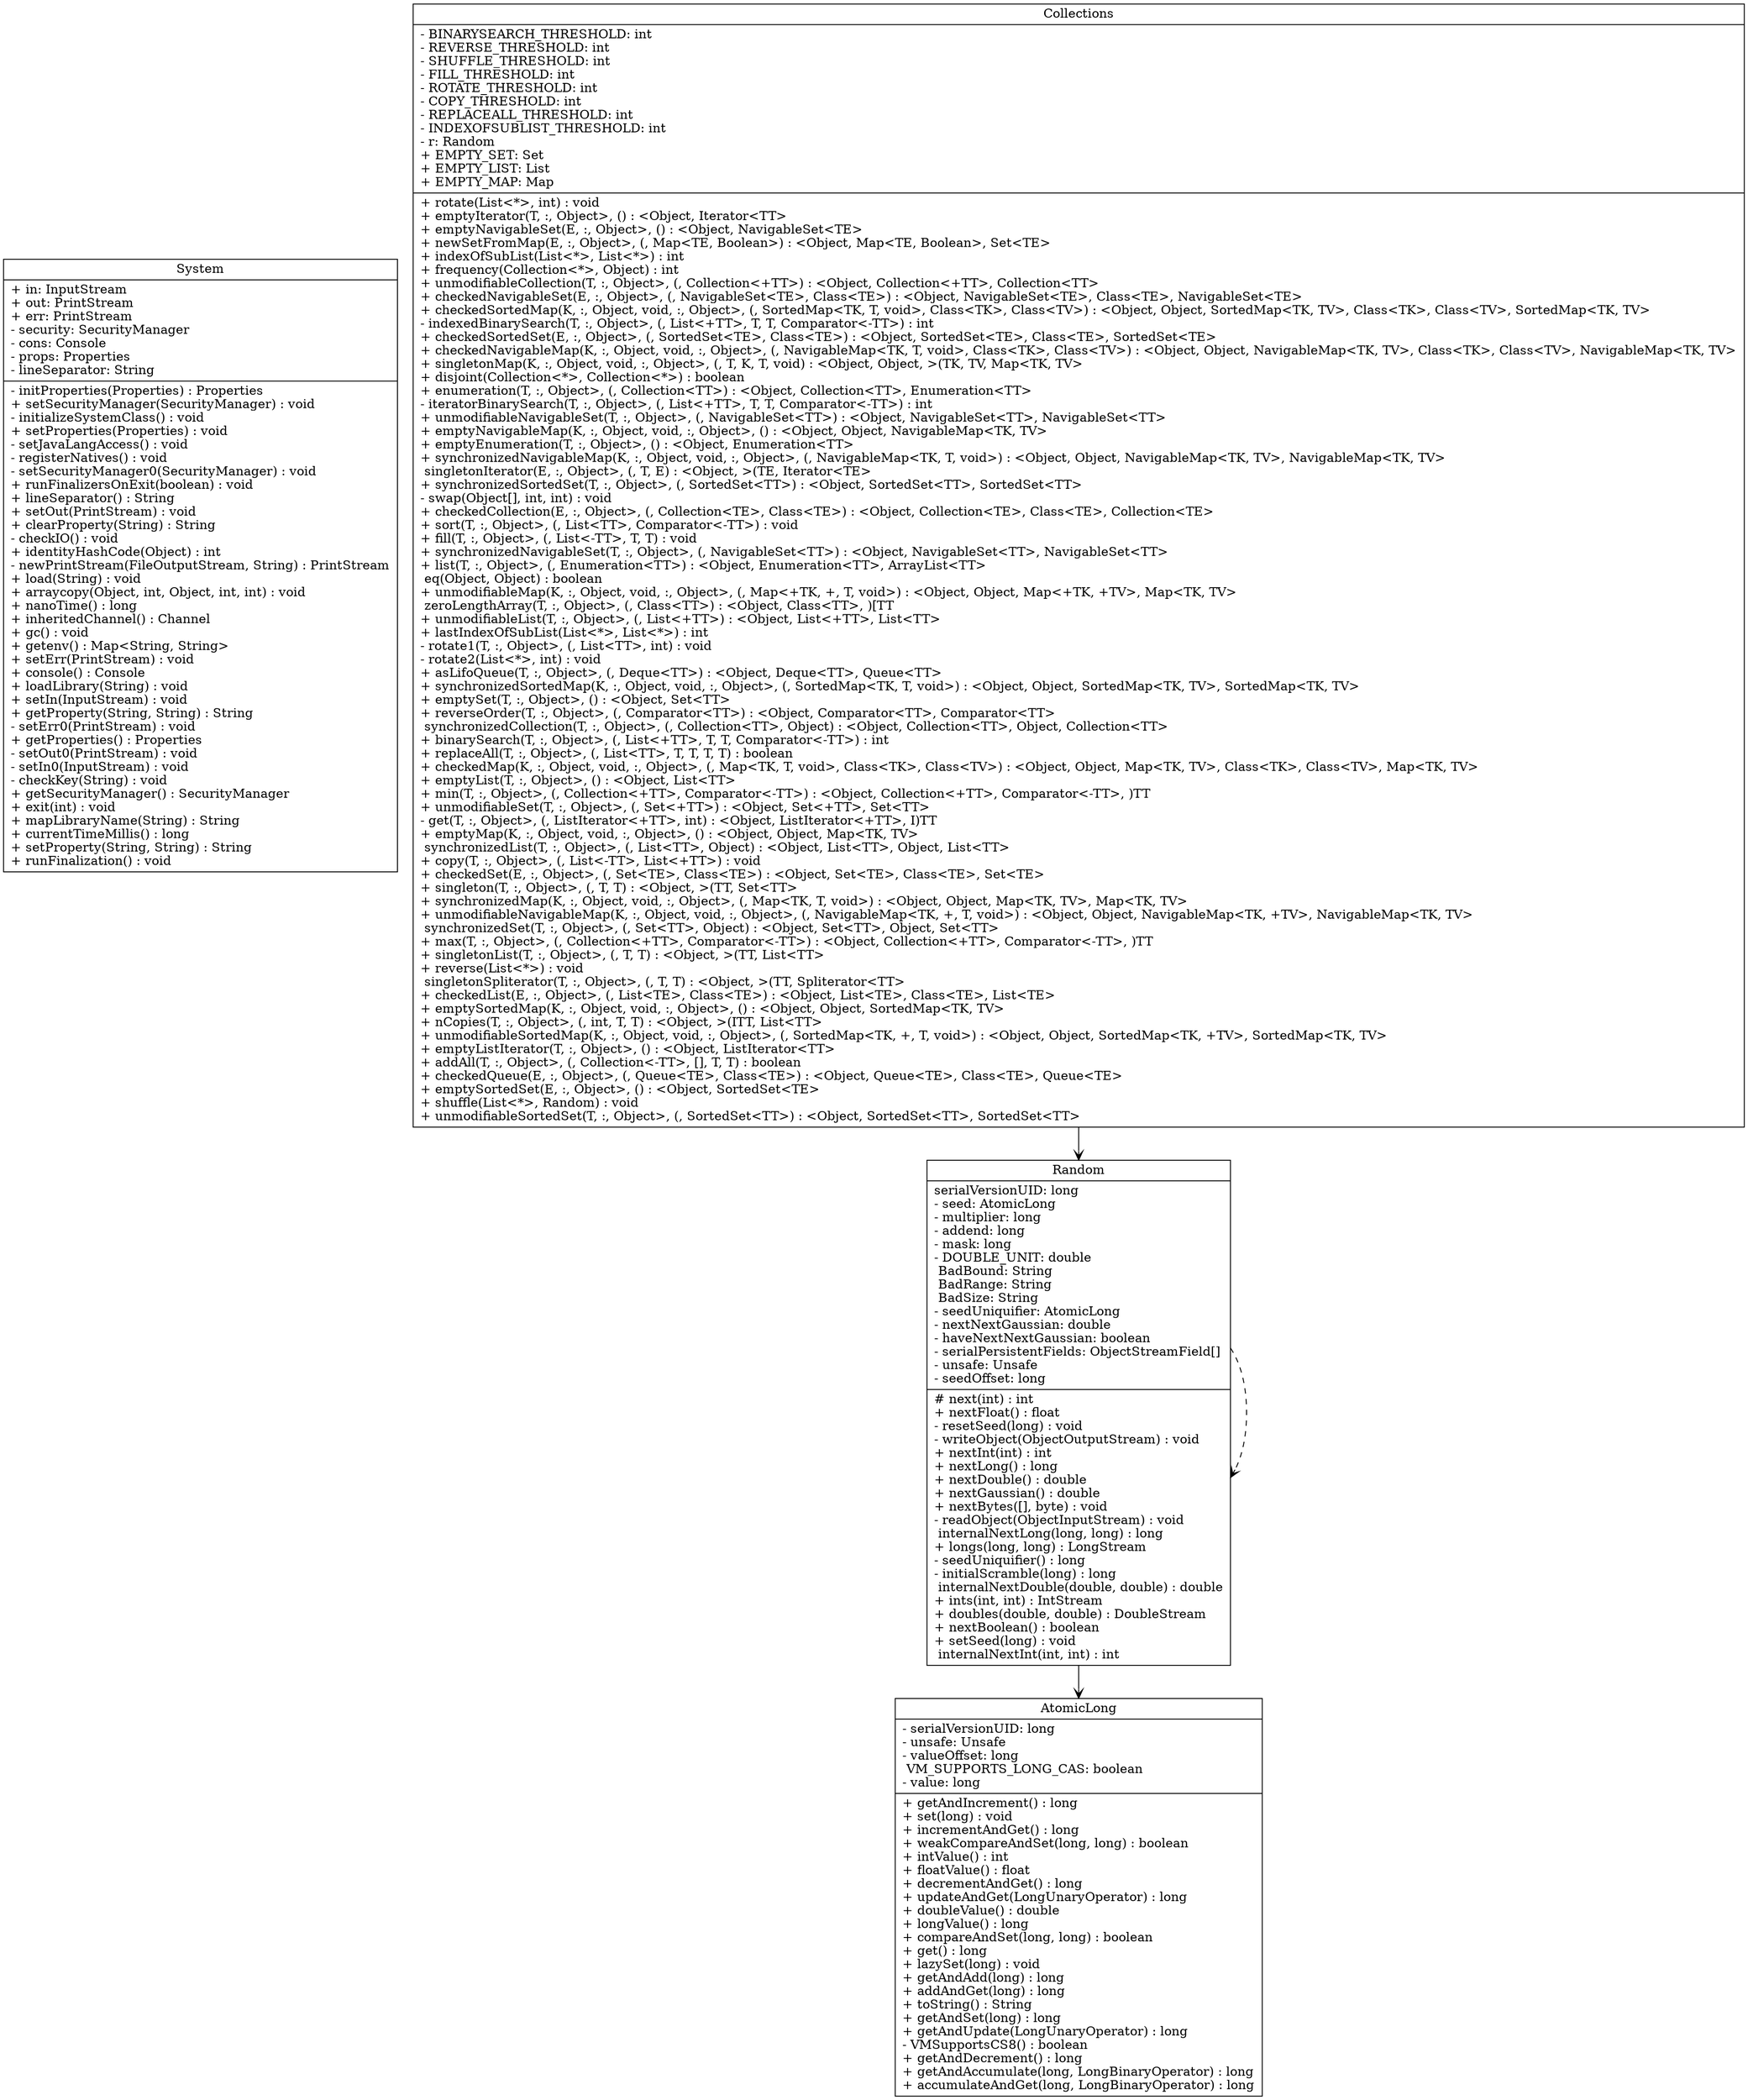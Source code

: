 digraph G{
	node [shape = "record"]
System [
	label = "{System|
	+ in: InputStream\l
	+ out: PrintStream\l
	+ err: PrintStream\l
	- security: SecurityManager\l
	- cons: Console\l
	- props: Properties\l
	- lineSeparator: String\l
	|
	- initProperties(Properties) : Properties\l
	+ setSecurityManager(SecurityManager) : void\l
	- initializeSystemClass() : void\l
	+ setProperties(Properties) : void\l
	- setJavaLangAccess() : void\l
	- registerNatives() : void\l
	- setSecurityManager0(SecurityManager) : void\l
	+ runFinalizersOnExit(boolean) : void\l
	+ lineSeparator() : String\l
	+ setOut(PrintStream) : void\l
	+ clearProperty(String) : String\l
	- checkIO() : void\l
	+ identityHashCode(Object) : int\l
	- newPrintStream(FileOutputStream, String) : PrintStream\l
	+ load(String) : void\l
	+ arraycopy(Object, int, Object, int, int) : void\l
	+ nanoTime() : long\l
	+ inheritedChannel() : Channel\l
	+ gc() : void\l
	+ getenv() : Map\<String, String\>\l
	+ setErr(PrintStream) : void\l
	+ console() : Console\l
	+ loadLibrary(String) : void\l
	+ setIn(InputStream) : void\l
	+ getProperty(String, String) : String\l
	- setErr0(PrintStream) : void\l
	+ getProperties() : Properties\l
	- setOut0(PrintStream) : void\l
	- setIn0(InputStream) : void\l
	- checkKey(String) : void\l
	+ getSecurityManager() : SecurityManager\l
	+ exit(int) : void\l
	+ mapLibraryName(String) : String\l
	+ currentTimeMillis() : long\l
	+ setProperty(String, String) : String\l
	+ runFinalization() : void\l
	}"
	]
AtomicLong [
	label = "{AtomicLong|
	- serialVersionUID: long\l
	- unsafe: Unsafe\l
	- valueOffset: long\l
	 VM_SUPPORTS_LONG_CAS: boolean\l
	- value: long\l
	|
	+ getAndIncrement() : long\l
	+ set(long) : void\l
	+ incrementAndGet() : long\l
	+ weakCompareAndSet(long, long) : boolean\l
	+ intValue() : int\l
	+ floatValue() : float\l
	+ decrementAndGet() : long\l
	+ updateAndGet(LongUnaryOperator) : long\l
	+ doubleValue() : double\l
	+ longValue() : long\l
	+ compareAndSet(long, long) : boolean\l
	+ get() : long\l
	+ lazySet(long) : void\l
	+ getAndAdd(long) : long\l
	+ addAndGet(long) : long\l
	+ toString() : String\l
	+ getAndSet(long) : long\l
	+ getAndUpdate(LongUnaryOperator) : long\l
	- VMSupportsCS8() : boolean\l
	+ getAndDecrement() : long\l
	+ getAndAccumulate(long, LongBinaryOperator) : long\l
	+ accumulateAndGet(long, LongBinaryOperator) : long\l
	}"
	]
Collections [
	label = "{Collections|
	- BINARYSEARCH_THRESHOLD: int\l
	- REVERSE_THRESHOLD: int\l
	- SHUFFLE_THRESHOLD: int\l
	- FILL_THRESHOLD: int\l
	- ROTATE_THRESHOLD: int\l
	- COPY_THRESHOLD: int\l
	- REPLACEALL_THRESHOLD: int\l
	- INDEXOFSUBLIST_THRESHOLD: int\l
	- r: Random\l
	+ EMPTY_SET: Set\l
	+ EMPTY_LIST: List\l
	+ EMPTY_MAP: Map\l
	|
	+ rotate(List\<*\>, int) : void\l
	+ emptyIterator(T, :, Object\>, () : \<Object, Iterator\<TT\>\l
	+ emptyNavigableSet(E, :, Object\>, () : \<Object, NavigableSet\<TE\>\l
	+ newSetFromMap(E, :, Object\>, (, Map\<TE, Boolean\>) : \<Object, Map\<TE, Boolean\>, Set\<TE\>\l
	+ indexOfSubList(List\<*\>, List\<*\>) : int\l
	+ frequency(Collection\<*\>, Object) : int\l
	+ unmodifiableCollection(T, :, Object\>, (, Collection\<+TT\>) : \<Object, Collection\<+TT\>, Collection\<TT\>\l
	+ checkedNavigableSet(E, :, Object\>, (, NavigableSet\<TE\>, Class\<TE\>) : \<Object, NavigableSet\<TE\>, Class\<TE\>, NavigableSet\<TE\>\l
	+ checkedSortedMap(K, :, Object, void, :, Object\>, (, SortedMap\<TK, T, void\>, Class\<TK\>, Class\<TV\>) : \<Object, Object, SortedMap\<TK, TV\>, Class\<TK\>, Class\<TV\>, SortedMap\<TK, TV\>\l
	- indexedBinarySearch(T, :, Object\>, (, List\<+TT\>, T, T, Comparator\<-TT\>) : int\l
	+ checkedSortedSet(E, :, Object\>, (, SortedSet\<TE\>, Class\<TE\>) : \<Object, SortedSet\<TE\>, Class\<TE\>, SortedSet\<TE\>\l
	+ checkedNavigableMap(K, :, Object, void, :, Object\>, (, NavigableMap\<TK, T, void\>, Class\<TK\>, Class\<TV\>) : \<Object, Object, NavigableMap\<TK, TV\>, Class\<TK\>, Class\<TV\>, NavigableMap\<TK, TV\>\l
	+ singletonMap(K, :, Object, void, :, Object\>, (, T, K, T, void) : \<Object, Object, \>(TK, TV, Map\<TK, TV\>\l
	+ disjoint(Collection\<*\>, Collection\<*\>) : boolean\l
	+ enumeration(T, :, Object\>, (, Collection\<TT\>) : \<Object, Collection\<TT\>, Enumeration\<TT\>\l
	- iteratorBinarySearch(T, :, Object\>, (, List\<+TT\>, T, T, Comparator\<-TT\>) : int\l
	+ unmodifiableNavigableSet(T, :, Object\>, (, NavigableSet\<TT\>) : \<Object, NavigableSet\<TT\>, NavigableSet\<TT\>\l
	+ emptyNavigableMap(K, :, Object, void, :, Object\>, () : \<Object, Object, NavigableMap\<TK, TV\>\l
	+ emptyEnumeration(T, :, Object\>, () : \<Object, Enumeration\<TT\>\l
	+ synchronizedNavigableMap(K, :, Object, void, :, Object\>, (, NavigableMap\<TK, T, void\>) : \<Object, Object, NavigableMap\<TK, TV\>, NavigableMap\<TK, TV\>\l
	 singletonIterator(E, :, Object\>, (, T, E) : \<Object, \>(TE, Iterator\<TE\>\l
	+ synchronizedSortedSet(T, :, Object\>, (, SortedSet\<TT\>) : \<Object, SortedSet\<TT\>, SortedSet\<TT\>\l
	- swap(Object[], int, int) : void\l
	+ checkedCollection(E, :, Object\>, (, Collection\<TE\>, Class\<TE\>) : \<Object, Collection\<TE\>, Class\<TE\>, Collection\<TE\>\l
	+ sort(T, :, Object\>, (, List\<TT\>, Comparator\<-TT\>) : void\l
	+ fill(T, :, Object\>, (, List\<-TT\>, T, T) : void\l
	+ synchronizedNavigableSet(T, :, Object\>, (, NavigableSet\<TT\>) : \<Object, NavigableSet\<TT\>, NavigableSet\<TT\>\l
	+ list(T, :, Object\>, (, Enumeration\<TT\>) : \<Object, Enumeration\<TT\>, ArrayList\<TT\>\l
	 eq(Object, Object) : boolean\l
	+ unmodifiableMap(K, :, Object, void, :, Object\>, (, Map\<+TK, +, T, void\>) : \<Object, Object, Map\<+TK, +TV\>, Map\<TK, TV\>\l
	 zeroLengthArray(T, :, Object\>, (, Class\<TT\>) : \<Object, Class\<TT\>, )[TT\l
	+ unmodifiableList(T, :, Object\>, (, List\<+TT\>) : \<Object, List\<+TT\>, List\<TT\>\l
	+ lastIndexOfSubList(List\<*\>, List\<*\>) : int\l
	- rotate1(T, :, Object\>, (, List\<TT\>, int) : void\l
	- rotate2(List\<*\>, int) : void\l
	+ asLifoQueue(T, :, Object\>, (, Deque\<TT\>) : \<Object, Deque\<TT\>, Queue\<TT\>\l
	+ synchronizedSortedMap(K, :, Object, void, :, Object\>, (, SortedMap\<TK, T, void\>) : \<Object, Object, SortedMap\<TK, TV\>, SortedMap\<TK, TV\>\l
	+ emptySet(T, :, Object\>, () : \<Object, Set\<TT\>\l
	+ reverseOrder(T, :, Object\>, (, Comparator\<TT\>) : \<Object, Comparator\<TT\>, Comparator\<TT\>\l
	 synchronizedCollection(T, :, Object\>, (, Collection\<TT\>, Object) : \<Object, Collection\<TT\>, Object, Collection\<TT\>\l
	+ binarySearch(T, :, Object\>, (, List\<+TT\>, T, T, Comparator\<-TT\>) : int\l
	+ replaceAll(T, :, Object\>, (, List\<TT\>, T, T, T, T) : boolean\l
	+ checkedMap(K, :, Object, void, :, Object\>, (, Map\<TK, T, void\>, Class\<TK\>, Class\<TV\>) : \<Object, Object, Map\<TK, TV\>, Class\<TK\>, Class\<TV\>, Map\<TK, TV\>\l
	+ emptyList(T, :, Object\>, () : \<Object, List\<TT\>\l
	+ min(T, :, Object\>, (, Collection\<+TT\>, Comparator\<-TT\>) : \<Object, Collection\<+TT\>, Comparator\<-TT\>, )TT\l
	+ unmodifiableSet(T, :, Object\>, (, Set\<+TT\>) : \<Object, Set\<+TT\>, Set\<TT\>\l
	- get(T, :, Object\>, (, ListIterator\<+TT\>, int) : \<Object, ListIterator\<+TT\>, I)TT\l
	+ emptyMap(K, :, Object, void, :, Object\>, () : \<Object, Object, Map\<TK, TV\>\l
	 synchronizedList(T, :, Object\>, (, List\<TT\>, Object) : \<Object, List\<TT\>, Object, List\<TT\>\l
	+ copy(T, :, Object\>, (, List\<-TT\>, List\<+TT\>) : void\l
	+ checkedSet(E, :, Object\>, (, Set\<TE\>, Class\<TE\>) : \<Object, Set\<TE\>, Class\<TE\>, Set\<TE\>\l
	+ singleton(T, :, Object\>, (, T, T) : \<Object, \>(TT, Set\<TT\>\l
	+ synchronizedMap(K, :, Object, void, :, Object\>, (, Map\<TK, T, void\>) : \<Object, Object, Map\<TK, TV\>, Map\<TK, TV\>\l
	+ unmodifiableNavigableMap(K, :, Object, void, :, Object\>, (, NavigableMap\<TK, +, T, void\>) : \<Object, Object, NavigableMap\<TK, +TV\>, NavigableMap\<TK, TV\>\l
	 synchronizedSet(T, :, Object\>, (, Set\<TT\>, Object) : \<Object, Set\<TT\>, Object, Set\<TT\>\l
	+ max(T, :, Object\>, (, Collection\<+TT\>, Comparator\<-TT\>) : \<Object, Collection\<+TT\>, Comparator\<-TT\>, )TT\l
	+ singletonList(T, :, Object\>, (, T, T) : \<Object, \>(TT, List\<TT\>\l
	+ reverse(List\<*\>) : void\l
	 singletonSpliterator(T, :, Object\>, (, T, T) : \<Object, \>(TT, Spliterator\<TT\>\l
	+ checkedList(E, :, Object\>, (, List\<TE\>, Class\<TE\>) : \<Object, List\<TE\>, Class\<TE\>, List\<TE\>\l
	+ emptySortedMap(K, :, Object, void, :, Object\>, () : \<Object, Object, SortedMap\<TK, TV\>\l
	+ nCopies(T, :, Object\>, (, int, T, T) : \<Object, \>(ITT, List\<TT\>\l
	+ unmodifiableSortedMap(K, :, Object, void, :, Object\>, (, SortedMap\<TK, +, T, void\>) : \<Object, Object, SortedMap\<TK, +TV\>, SortedMap\<TK, TV\>\l
	+ emptyListIterator(T, :, Object\>, () : \<Object, ListIterator\<TT\>\l
	+ addAll(T, :, Object\>, (, Collection\<-TT\>, [], T, T) : boolean\l
	+ checkedQueue(E, :, Object\>, (, Queue\<TE\>, Class\<TE\>) : \<Object, Queue\<TE\>, Class\<TE\>, Queue\<TE\>\l
	+ emptySortedSet(E, :, Object\>, () : \<Object, SortedSet\<TE\>\l
	+ shuffle(List\<*\>, Random) : void\l
	+ unmodifiableSortedSet(T, :, Object\>, (, SortedSet\<TT\>) : \<Object, SortedSet\<TT\>, SortedSet\<TT\>\l
	}"
	]
Random [
	label = "{Random|
	 serialVersionUID: long\l
	- seed: AtomicLong\l
	- multiplier: long\l
	- addend: long\l
	- mask: long\l
	- DOUBLE_UNIT: double\l
	 BadBound: String\l
	 BadRange: String\l
	 BadSize: String\l
	- seedUniquifier: AtomicLong\l
	- nextNextGaussian: double\l
	- haveNextNextGaussian: boolean\l
	- serialPersistentFields: ObjectStreamField[]\l
	- unsafe: Unsafe\l
	- seedOffset: long\l
	|
	# next(int) : int\l
	+ nextFloat() : float\l
	- resetSeed(long) : void\l
	- writeObject(ObjectOutputStream) : void\l
	+ nextInt(int) : int\l
	+ nextLong() : long\l
	+ nextDouble() : double\l
	+ nextGaussian() : double\l
	+ nextBytes([], byte) : void\l
	- readObject(ObjectInputStream) : void\l
	 internalNextLong(long, long) : long\l
	+ longs(long, long) : LongStream\l
	- seedUniquifier() : long\l
	- initialScramble(long) : long\l
	 internalNextDouble(double, double) : double\l
	+ ints(int, int) : IntStream\l
	+ doubles(double, double) : DoubleStream\l
	+ nextBoolean() : boolean\l
	+ setSeed(long) : void\l
	 internalNextInt(int, int) : int\l
	}"
	]
	edge [style = "solid"] [arrowhead = "open"]
	Collections->Random
	edge [style = "solid"] [arrowhead = "open"]
	Random->AtomicLong
	edge [style = "dashed"] [arrowhead = "open"]
	Random->Random
}